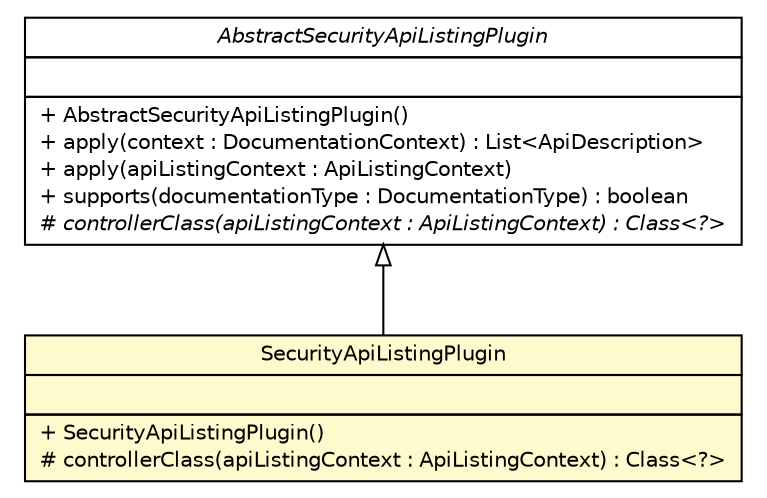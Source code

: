 #!/usr/local/bin/dot
#
# Class diagram 
# Generated by UMLGraph version R5_6-24-gf6e263 (http://www.umlgraph.org/)
#

digraph G {
	edge [fontname="Helvetica",fontsize=10,labelfontname="Helvetica",labelfontsize=10];
	node [fontname="Helvetica",fontsize=10,shape=plaintext];
	nodesep=0.25;
	ranksep=0.5;
	// cn.home1.oss.lib.security.swagger.SecurityApiListingPlugin
	c3864 [label=<<table title="cn.home1.oss.lib.security.swagger.SecurityApiListingPlugin" border="0" cellborder="1" cellspacing="0" cellpadding="2" port="p" bgcolor="lemonChiffon" href="./SecurityApiListingPlugin.html">
		<tr><td><table border="0" cellspacing="0" cellpadding="1">
<tr><td align="center" balign="center"> SecurityApiListingPlugin </td></tr>
		</table></td></tr>
		<tr><td><table border="0" cellspacing="0" cellpadding="1">
<tr><td align="left" balign="left">  </td></tr>
		</table></td></tr>
		<tr><td><table border="0" cellspacing="0" cellpadding="1">
<tr><td align="left" balign="left"> + SecurityApiListingPlugin() </td></tr>
<tr><td align="left" balign="left"> # controllerClass(apiListingContext : ApiListingContext) : Class&lt;?&gt; </td></tr>
		</table></td></tr>
		</table>>, URL="./SecurityApiListingPlugin.html", fontname="Helvetica", fontcolor="black", fontsize=10.0];
	// cn.home1.oss.lib.security.swagger.AbstractSecurityApiListingPlugin
	c3867 [label=<<table title="cn.home1.oss.lib.security.swagger.AbstractSecurityApiListingPlugin" border="0" cellborder="1" cellspacing="0" cellpadding="2" port="p" href="./AbstractSecurityApiListingPlugin.html">
		<tr><td><table border="0" cellspacing="0" cellpadding="1">
<tr><td align="center" balign="center"><font face="Helvetica-Oblique"> AbstractSecurityApiListingPlugin </font></td></tr>
		</table></td></tr>
		<tr><td><table border="0" cellspacing="0" cellpadding="1">
<tr><td align="left" balign="left">  </td></tr>
		</table></td></tr>
		<tr><td><table border="0" cellspacing="0" cellpadding="1">
<tr><td align="left" balign="left"> + AbstractSecurityApiListingPlugin() </td></tr>
<tr><td align="left" balign="left"> + apply(context : DocumentationContext) : List&lt;ApiDescription&gt; </td></tr>
<tr><td align="left" balign="left"> + apply(apiListingContext : ApiListingContext) </td></tr>
<tr><td align="left" balign="left"> + supports(documentationType : DocumentationType) : boolean </td></tr>
<tr><td align="left" balign="left"><font face="Helvetica-Oblique" point-size="10.0"> # controllerClass(apiListingContext : ApiListingContext) : Class&lt;?&gt; </font></td></tr>
		</table></td></tr>
		</table>>, URL="./AbstractSecurityApiListingPlugin.html", fontname="Helvetica", fontcolor="black", fontsize=10.0];
	//cn.home1.oss.lib.security.swagger.SecurityApiListingPlugin extends cn.home1.oss.lib.security.swagger.AbstractSecurityApiListingPlugin
	c3867:p -> c3864:p [dir=back,arrowtail=empty];
}

